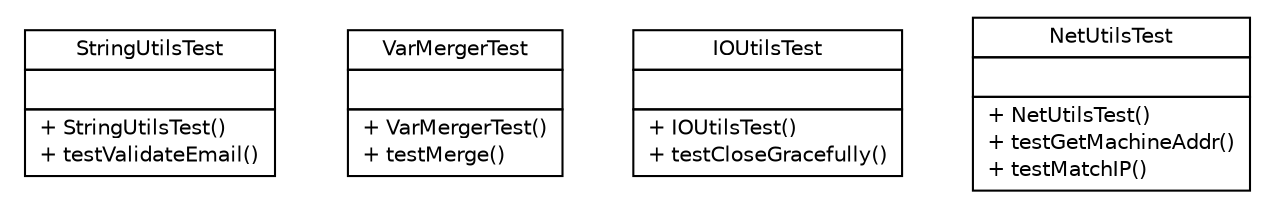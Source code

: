 #!/usr/local/bin/dot
#
# Class diagram 
# Generated by UMLGraph version 5.1 (http://www.umlgraph.org/)
#

digraph G {
	edge [fontname="Helvetica",fontsize=10,labelfontname="Helvetica",labelfontsize=10];
	node [fontname="Helvetica",fontsize=10,shape=plaintext];
	nodesep=0.25;
	ranksep=0.5;
	// com.apporiented.hermesftp.utils.StringUtilsTest
	c95 [label=<<table title="com.apporiented.hermesftp.utils.StringUtilsTest" border="0" cellborder="1" cellspacing="0" cellpadding="2" port="p" href="./StringUtilsTest.html">
		<tr><td><table border="0" cellspacing="0" cellpadding="1">
<tr><td align="center" balign="center"> StringUtilsTest </td></tr>
		</table></td></tr>
		<tr><td><table border="0" cellspacing="0" cellpadding="1">
<tr><td align="left" balign="left">  </td></tr>
		</table></td></tr>
		<tr><td><table border="0" cellspacing="0" cellpadding="1">
<tr><td align="left" balign="left"> + StringUtilsTest() </td></tr>
<tr><td align="left" balign="left"> + testValidateEmail() </td></tr>
		</table></td></tr>
		</table>>, fontname="Helvetica", fontcolor="black", fontsize=10.0];
	// com.apporiented.hermesftp.utils.VarMergerTest
	c96 [label=<<table title="com.apporiented.hermesftp.utils.VarMergerTest" border="0" cellborder="1" cellspacing="0" cellpadding="2" port="p" href="./VarMergerTest.html">
		<tr><td><table border="0" cellspacing="0" cellpadding="1">
<tr><td align="center" balign="center"> VarMergerTest </td></tr>
		</table></td></tr>
		<tr><td><table border="0" cellspacing="0" cellpadding="1">
<tr><td align="left" balign="left">  </td></tr>
		</table></td></tr>
		<tr><td><table border="0" cellspacing="0" cellpadding="1">
<tr><td align="left" balign="left"> + VarMergerTest() </td></tr>
<tr><td align="left" balign="left"> + testMerge() </td></tr>
		</table></td></tr>
		</table>>, fontname="Helvetica", fontcolor="black", fontsize=10.0];
	// com.apporiented.hermesftp.utils.IOUtilsTest
	c97 [label=<<table title="com.apporiented.hermesftp.utils.IOUtilsTest" border="0" cellborder="1" cellspacing="0" cellpadding="2" port="p" href="./IOUtilsTest.html">
		<tr><td><table border="0" cellspacing="0" cellpadding="1">
<tr><td align="center" balign="center"> IOUtilsTest </td></tr>
		</table></td></tr>
		<tr><td><table border="0" cellspacing="0" cellpadding="1">
<tr><td align="left" balign="left">  </td></tr>
		</table></td></tr>
		<tr><td><table border="0" cellspacing="0" cellpadding="1">
<tr><td align="left" balign="left"> + IOUtilsTest() </td></tr>
<tr><td align="left" balign="left"> + testCloseGracefully() </td></tr>
		</table></td></tr>
		</table>>, fontname="Helvetica", fontcolor="black", fontsize=10.0];
	// com.apporiented.hermesftp.utils.NetUtilsTest
	c98 [label=<<table title="com.apporiented.hermesftp.utils.NetUtilsTest" border="0" cellborder="1" cellspacing="0" cellpadding="2" port="p" href="./NetUtilsTest.html">
		<tr><td><table border="0" cellspacing="0" cellpadding="1">
<tr><td align="center" balign="center"> NetUtilsTest </td></tr>
		</table></td></tr>
		<tr><td><table border="0" cellspacing="0" cellpadding="1">
<tr><td align="left" balign="left">  </td></tr>
		</table></td></tr>
		<tr><td><table border="0" cellspacing="0" cellpadding="1">
<tr><td align="left" balign="left"> + NetUtilsTest() </td></tr>
<tr><td align="left" balign="left"> + testGetMachineAddr() </td></tr>
<tr><td align="left" balign="left"> + testMatchIP() </td></tr>
		</table></td></tr>
		</table>>, fontname="Helvetica", fontcolor="black", fontsize=10.0];
}


